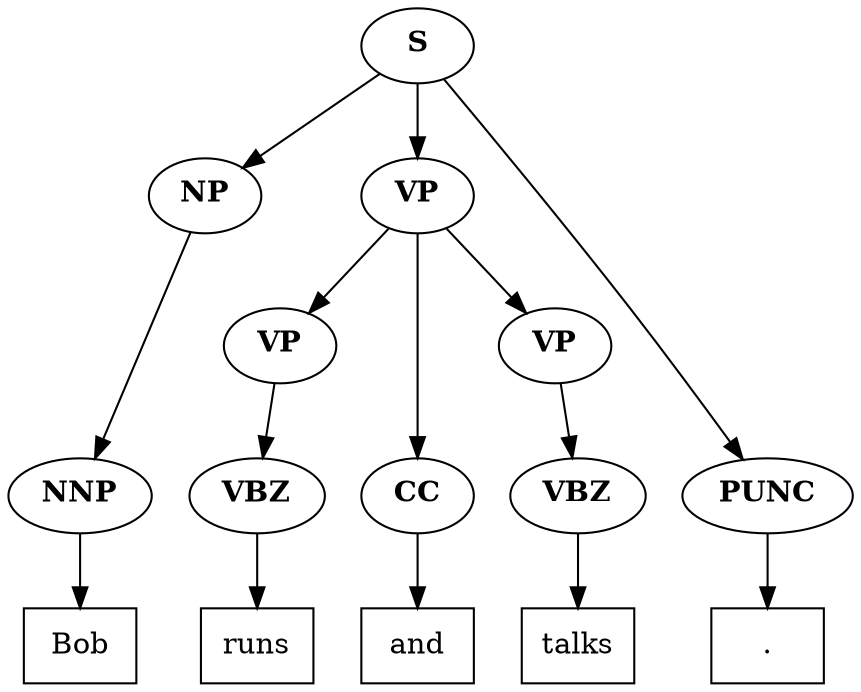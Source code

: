 digraph PropTree{
N3010938572 [label=<<b>S</b>>]
N3010940012 [label=<<b>NP</b>>]
N3010940204 [label=<<b>NNP</b>>]
T0 [shape=box, label="Bob"]
N3010940172 [label=<<b>VP</b>>]
N3010940428 [label=<<b>VP</b>>]
N3010940556 [label=<<b>VBZ</b>>]
T1 [shape=box, label="runs"]
N3010940524 [label=<<b>CC</b>>]
T2 [shape=box, label="and"]
N3010940716 [label=<<b>VP</b>>]
N3010940844 [label=<<b>VBZ</b>>]
T3 [shape=box, label="talks"]
N3010940396 [label=<<b>PUNC</b>>]
T4 [shape=box, label="."]
N3010938572 -> N3010940012
N3010940012 -> N3010940204
N3010940204 -> T0
N3010938572 -> N3010940172
N3010940172 -> N3010940428
N3010940428 -> N3010940556
N3010940556 -> T1
N3010940172 -> N3010940524
N3010940524 -> T2
N3010940172 -> N3010940716
N3010940716 -> N3010940844
N3010940844 -> T3
N3010938572 -> N3010940396
N3010940396 -> T4
{ rank=same; N3010940204, N3010940556, N3010940524, N3010940844, N3010940396}
{ rank=same; T0, T1, T2, T3, T4}
}
